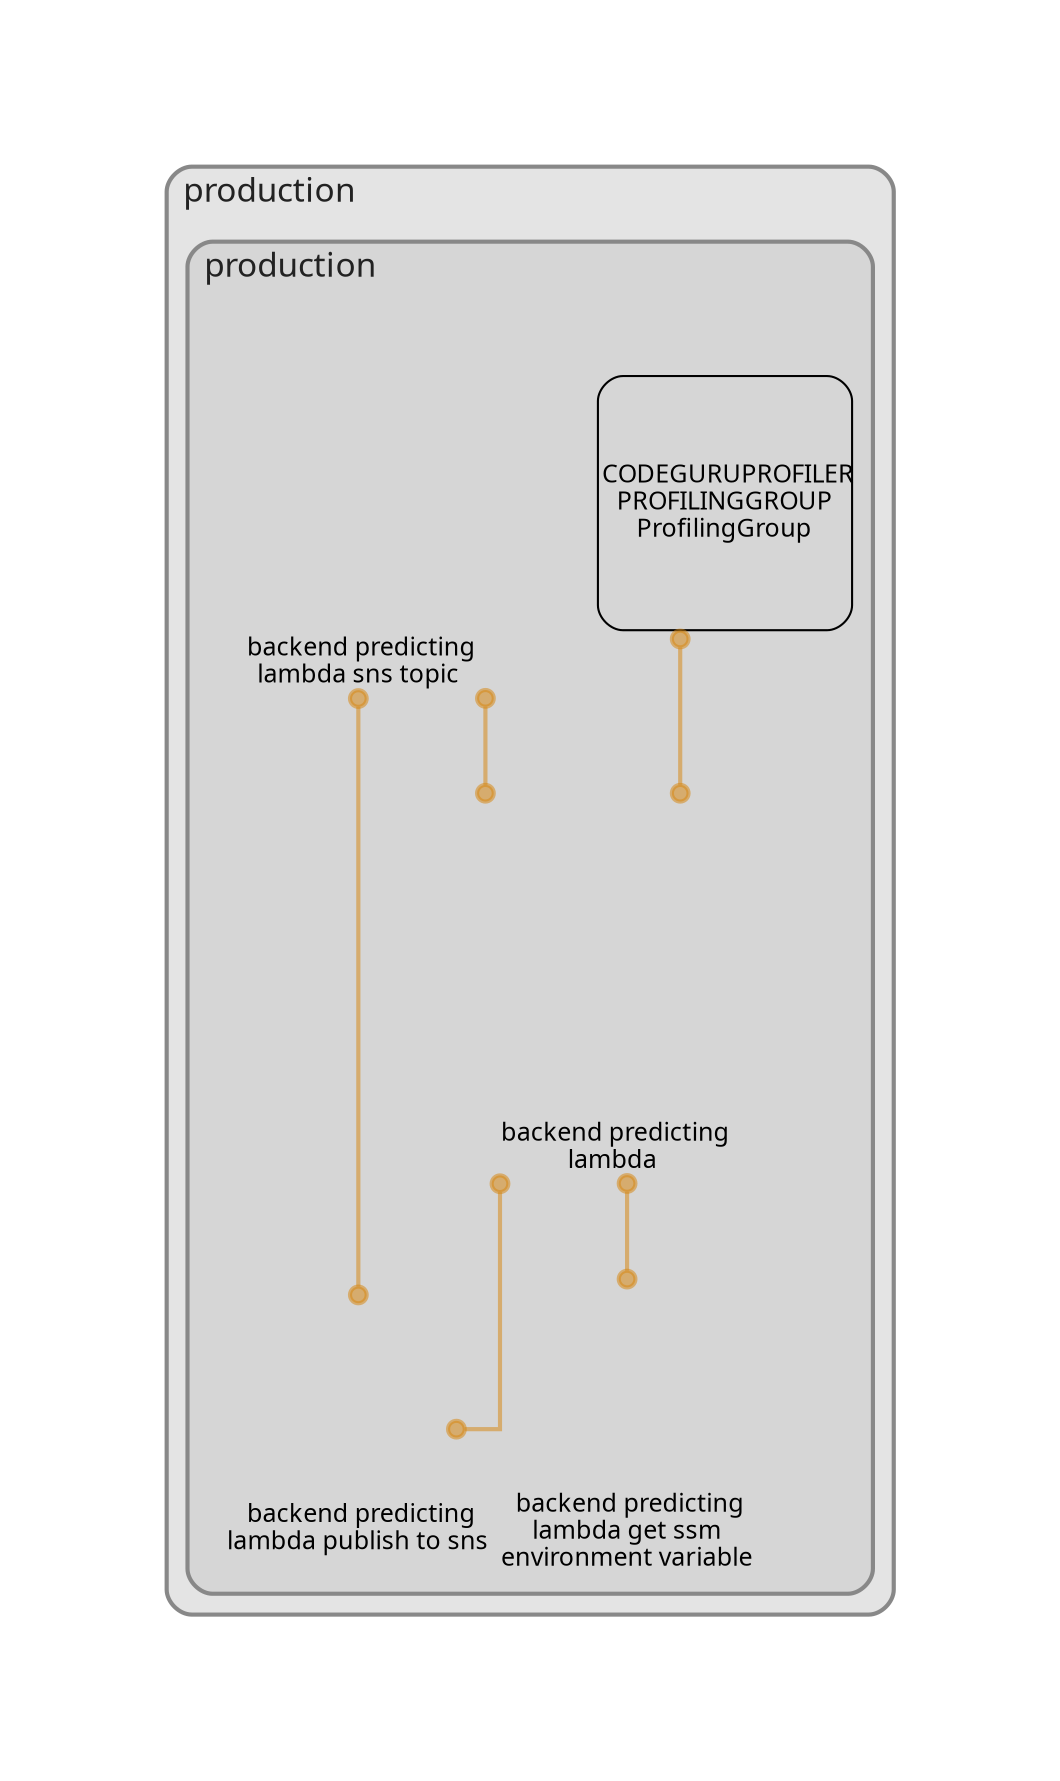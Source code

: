 digraph "Diagram" {
  splines = "ortho";
  pad = "1.0";
  nodesep = "0.60";
  ranksep = "0.75";
  fontname = "Sans-Serif";
  fontsize = "15";
  dpi = "200";
  rankdir = "BT";
  compound = "true";
  fontcolor = "#222222";
  edge [
    color = "#D5871488",
    penwidth = 2,
    arrowhead = "dot",
    arrowtail = "dot",
  ];
  node [
    shape = "box",
    style = "rounded",
    fixedsize = true,
    width = 1.7,
    height = 1.7,
    labelloc = "c",
    imagescale = true,
    fontname = "Sans-Serif",
    fontsize = 8,
    margin = 8,
  ];
  subgraph "production" {
    subgraph "cluster-SubGraph.production" {
      graph [
        label = "production",
        labelloc = "b",
        labeljust = "l",
        margin = "10",
        fontsize = "16",
        penwidth = "2",
        pencolor = "#888888",
        style = "filled,rounded",
        fillcolor = "#e4e4e4",
      ];
      subgraph "cluster-SubGraph.production" {
        graph [
          label = "production",
          labelloc = "b",
          labeljust = "l",
          margin = "10",
          fontsize = "16",
          penwidth = "2",
          pencolor = "#888888",
          style = "filled,rounded",
          fillcolor = "#d6d6d6",
        ];
        "production/production/backend-predicting-lambda-sns-topic" [
          label = " backend predicting\nlambda sns topic",
          fontsize = 12,
          image = "/Users/martin/PycharmProjects/ml-ops-cdk-blood-glucose/iac/node_modules/cdk-dia/icons/aws/Service/Arch_App-Integration/Arch_64/Arch_AWS-Simple-Notification-Service_64@5x.png",
          imagescale = "true",
          imagepos = "tc",
          penwidth = "0",
          shape = "node",
          fixedsize = "true",
          labelloc = "b",
          width = 2,
          height = 2.4819999999999998,
        ];
        "production/production/backend-predicting-lambda" [
          label = " backend predicting\nlambda",
          fontsize = 12,
          image = "/Users/martin/PycharmProjects/ml-ops-cdk-blood-glucose/iac/node_modules/cdk-dia/icons/aws/Service/Arch_Compute/64/Arch_AWS-Lambda_64@5x.png",
          imagescale = "true",
          imagepos = "tc",
          penwidth = "0",
          shape = "node",
          fixedsize = "true",
          labelloc = "b",
          width = 2,
          height = 2.4819999999999998,
        ];
        "production/production/backend-predicting-lambda-get-ssm-environment-variable" [
          label = " backend predicting\nlambda get ssm\nenvironment variable",
          fontsize = 12,
          image = "/Users/martin/PycharmProjects/ml-ops-cdk-blood-glucose/iac/node_modules/cdk-dia/icons/aws/Service/Arch_Security-Identity-Compliance/64/Arch_AWS-Identity-and-Access-Management_64@5x.png",
          imagescale = "true",
          imagepos = "tc",
          penwidth = "0",
          shape = "node",
          fixedsize = "true",
          labelloc = "b",
          width = 1.2,
          height = 1.898,
        ];
        "production/production/backend-predicting-lambda-publish-to-sns" [
          label = " backend predicting\nlambda publish to sns",
          fontsize = 12,
          image = "/Users/martin/PycharmProjects/ml-ops-cdk-blood-glucose/iac/node_modules/cdk-dia/icons/aws/Service/Arch_Security-Identity-Compliance/64/Arch_AWS-Identity-and-Access-Management_64@5x.png",
          imagescale = "true",
          imagepos = "tc",
          penwidth = "0",
          shape = "node",
          fixedsize = "true",
          labelloc = "b",
          width = 1.2,
          height = 1.682,
        ];
        "production/production/backend-predicting-lambda-profiling-group/ProfilingGroup" [
          label = " CODEGURUPROFILER\nPROFILINGGROUP\nProfilingGroup",
          fontsize = 12,
        ];
      }
    }
  }
  "production/production/backend-predicting-lambda" -> "production/production/backend-predicting-lambda-profiling-group/ProfilingGroup" [
    dir = "both",
  ];
  "production/production/backend-predicting-lambda" -> "production/production/backend-predicting-lambda-sns-topic" [
    dir = "both",
  ];
  "production/production/backend-predicting-lambda-get-ssm-environment-variable" -> "production/production/backend-predicting-lambda" [
    dir = "both",
  ];
  "production/production/backend-predicting-lambda-publish-to-sns" -> "production/production/backend-predicting-lambda-sns-topic" [
    dir = "both",
  ];
  "production/production/backend-predicting-lambda-publish-to-sns" -> "production/production/backend-predicting-lambda" [
    dir = "both",
  ];
}